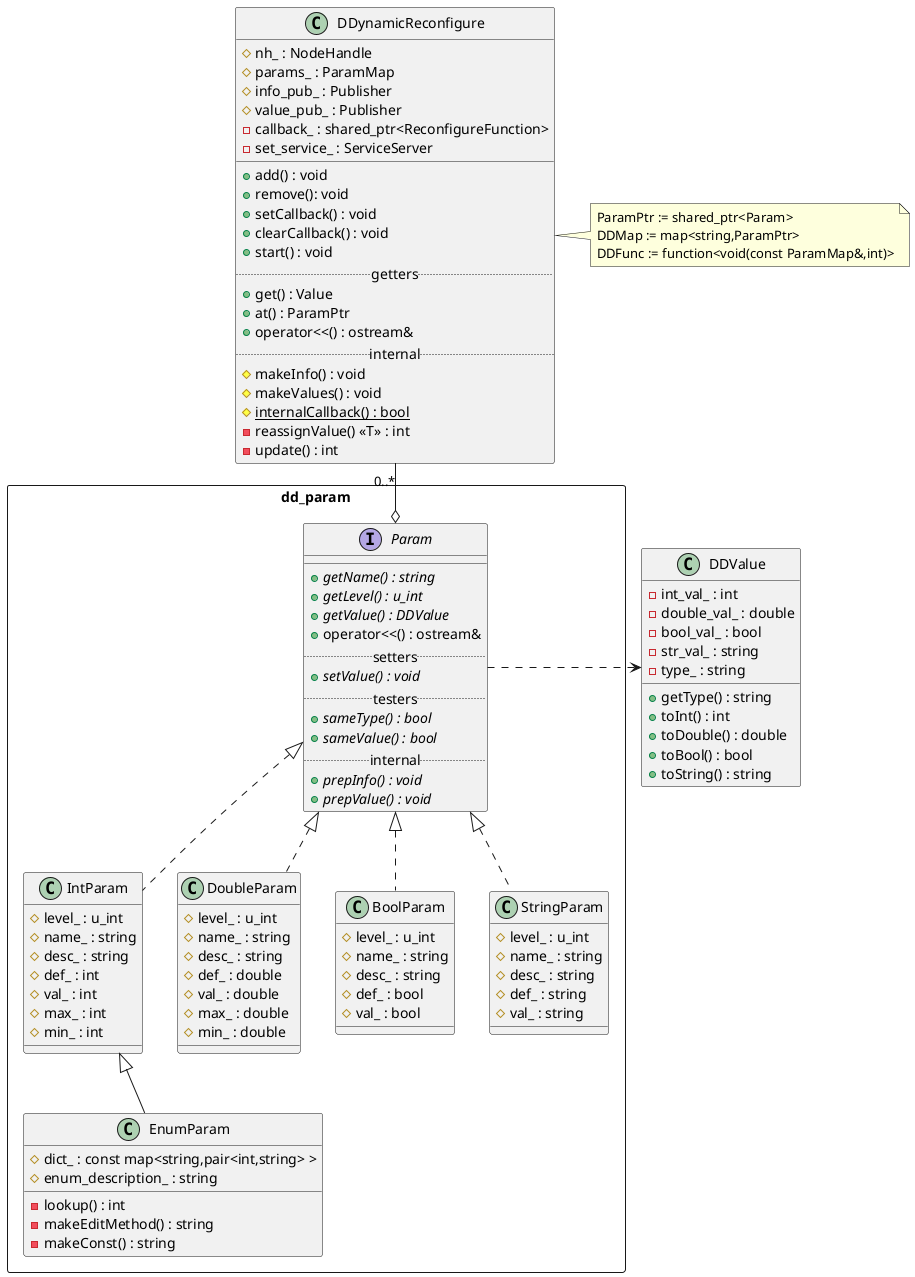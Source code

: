 @startuml
class DDynamicReconfigure {
    #nh_ : NodeHandle
    #params_ : ParamMap
    #info_pub_ : Publisher
    #value_pub_ : Publisher
    -callback_ : shared_ptr<ReconfigureFunction>
    -set_service_ : ServiceServer
    __
    +add() : void
    +remove(): void
    +setCallback() : void
    +clearCallback() : void
    +start() : void
    ..getters..
    +get() : Value
    +at() : ParamPtr
    +operator<<() : ostream&
    ..internal..
    #makeInfo() : void
    #makeValues() : void
    #{static} internalCallback() : bool
    -reassignValue() <<T>> : int
    -update() : int
}
note right: ParamPtr := shared_ptr<Param>\nDDMap := map<string,ParamPtr>\nDDFunc := function<void(const ParamMap&,int)>
class DDValue {
    -int_val_ : int
    -double_val_ : double
    -bool_val_ : bool
    -str_val_ : string
    -type_ : string
    +getType() : string
    +toInt() : int
    +toDouble() : double
    +toBool() : bool
    +toString() : string
}
package dd_param <<Rectangle>> {
    interface Param {
        __
        +{abstract} getName() : string
        +{abstract} getLevel() : u_int
        +{abstract} getValue() : DDValue
        +operator<<() : ostream&
        ..setters..
        +{abstract} setValue() : void
        ..testers..
        +{abstract} sameType() : bool
        +{abstract} sameValue() : bool
        ..internal..
        +{abstract} prepInfo() : void
        +{abstract} prepValue() : void
    }
    class IntParam {
        #level_ : u_int
        #name_ : string
        #desc_ : string
        #def_ : int
        #val_ : int
        #max_ : int
        #min_ : int
    }
    class DoubleParam {
        #level_ : u_int
        #name_ : string
        #desc_ : string
        #def_ : double
        #val_ : double
        #max_ : double
        #min_ : double
    }
    class BoolParam {
        #level_ : u_int
        #name_ : string
        #desc_ : string
        #def_ : bool
        #val_ : bool
    }
    class StringParam {
        #level_ : u_int
        #name_ : string
        #desc_ : string
        #def_ : string
        #val_ : string
    }
    class EnumParam {
      #dict_ : const map<string,pair<int,string> >
      #enum_description_ : string
      -lookup() : int
      -makeEditMethod() : string
      -makeConst() : string
    }
}

Param .> DDValue
IntParam .u.|> Param
DoubleParam .u.|> Param
BoolParam .u.|> Param
StringParam .u.|> Param
EnumParam -u-|> IntParam
DDynamicReconfigure "0..*" --o Param
@enduml